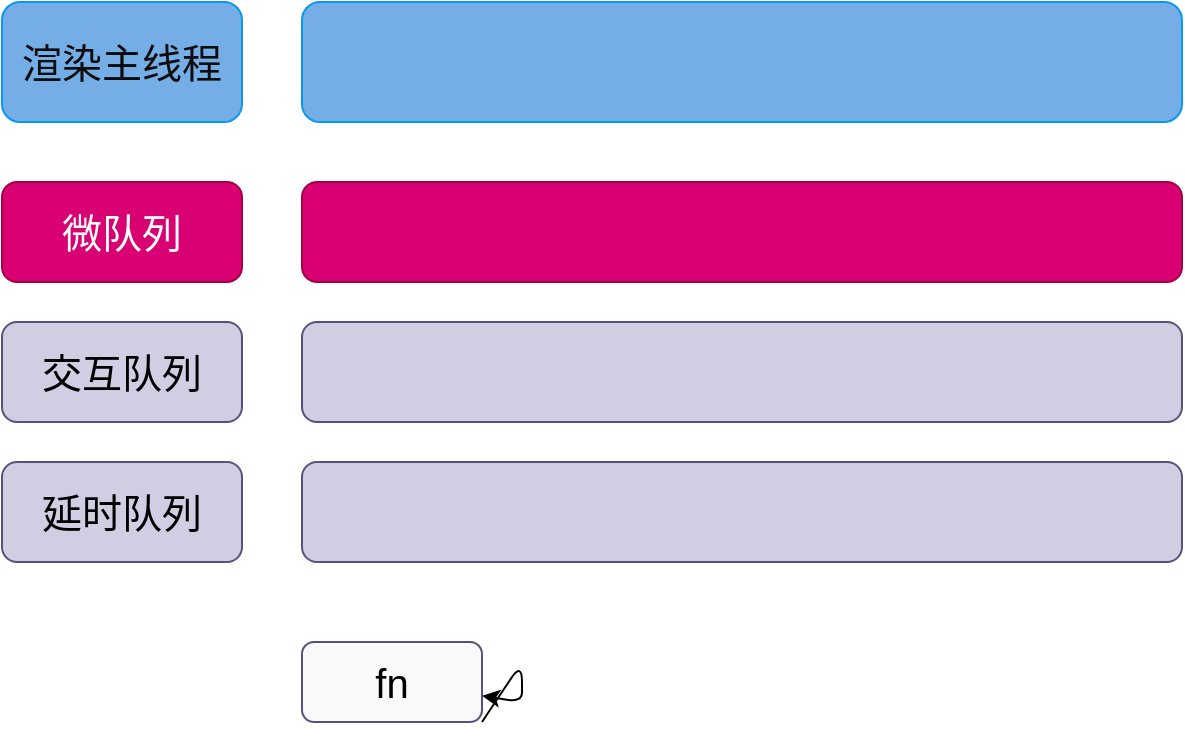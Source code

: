 <mxfile>
    <diagram id="xh8x4l6MDz9EuNxTh2rE" name="第 1 页">
        <mxGraphModel dx="1367" dy="1978" grid="1" gridSize="10" guides="1" tooltips="1" connect="1" arrows="1" fold="1" page="1" pageScale="1" pageWidth="827" pageHeight="1169" background="#ffffff" math="0" shadow="0">
            <root>
                <mxCell id="0"/>
                <mxCell id="1" parent="0"/>
                <mxCell id="2" value="渲染主线程" style="rounded=1;whiteSpace=wrap;html=1;fillColor=#75ade6;fontColor=#0d0c0c;strokeColor=#0999ec;gradientColor=none;fontSize=20;" vertex="1" parent="1">
                    <mxGeometry x="-750" y="-990" width="120" height="60" as="geometry"/>
                </mxCell>
                <mxCell id="8" value="" style="rounded=1;whiteSpace=wrap;html=1;fillColor=#75ade6;fontColor=#0d0c0c;strokeColor=#0999ec;gradientColor=none;fontSize=20;" vertex="1" parent="1">
                    <mxGeometry x="-600" y="-990" width="440" height="60" as="geometry"/>
                </mxCell>
                <mxCell id="9" value="微队列" style="rounded=1;whiteSpace=wrap;html=1;fillColor=#d80073;fontColor=#ffffff;strokeColor=#A50040;fontSize=20;" vertex="1" parent="1">
                    <mxGeometry x="-750" y="-900" width="120" height="50" as="geometry"/>
                </mxCell>
                <mxCell id="10" value="" style="rounded=1;whiteSpace=wrap;html=1;fillColor=#d80073;fontColor=#ffffff;strokeColor=#A50040;fontSize=20;" vertex="1" parent="1">
                    <mxGeometry x="-600" y="-900" width="440" height="50" as="geometry"/>
                </mxCell>
                <mxCell id="11" value="交互队列" style="rounded=1;whiteSpace=wrap;html=1;fillColor=#d0cee2;strokeColor=#56517e;fontSize=20;fontColor=#000000;" vertex="1" parent="1">
                    <mxGeometry x="-750" y="-830" width="120" height="50" as="geometry"/>
                </mxCell>
                <mxCell id="12" value="延时队列" style="rounded=1;whiteSpace=wrap;html=1;fillColor=#d0cee2;strokeColor=#56517e;fontSize=20;fontColor=#000000;" vertex="1" parent="1">
                    <mxGeometry x="-750" y="-760" width="120" height="50" as="geometry"/>
                </mxCell>
                <mxCell id="13" value="" style="rounded=1;whiteSpace=wrap;html=1;fillColor=#d0cee2;strokeColor=#56517e;fontSize=20;fontColor=#000000;" vertex="1" parent="1">
                    <mxGeometry x="-600" y="-830" width="440" height="50" as="geometry"/>
                </mxCell>
                <mxCell id="14" value="" style="rounded=1;whiteSpace=wrap;html=1;fillColor=#d0cee2;strokeColor=#56517e;fontSize=20;fontColor=#000000;" vertex="1" parent="1">
                    <mxGeometry x="-600" y="-760" width="440" height="50" as="geometry"/>
                </mxCell>
                <mxCell id="15" value="fn" style="rounded=1;whiteSpace=wrap;html=1;fillColor=#f9f9fa;strokeColor=#56517e;fontSize=20;fontColor=#000000;" vertex="1" parent="1">
                    <mxGeometry x="-600" y="-670" width="90" height="40" as="geometry"/>
                </mxCell>
                <mxCell id="16" style="edgeStyle=none;html=1;exitX=1;exitY=1;exitDx=0;exitDy=0;fontSize=20;fontColor=#000000;" edge="1" parent="1" source="15" target="15">
                    <mxGeometry relative="1" as="geometry"/>
                </mxCell>
            </root>
        </mxGraphModel>
    </diagram>
</mxfile>